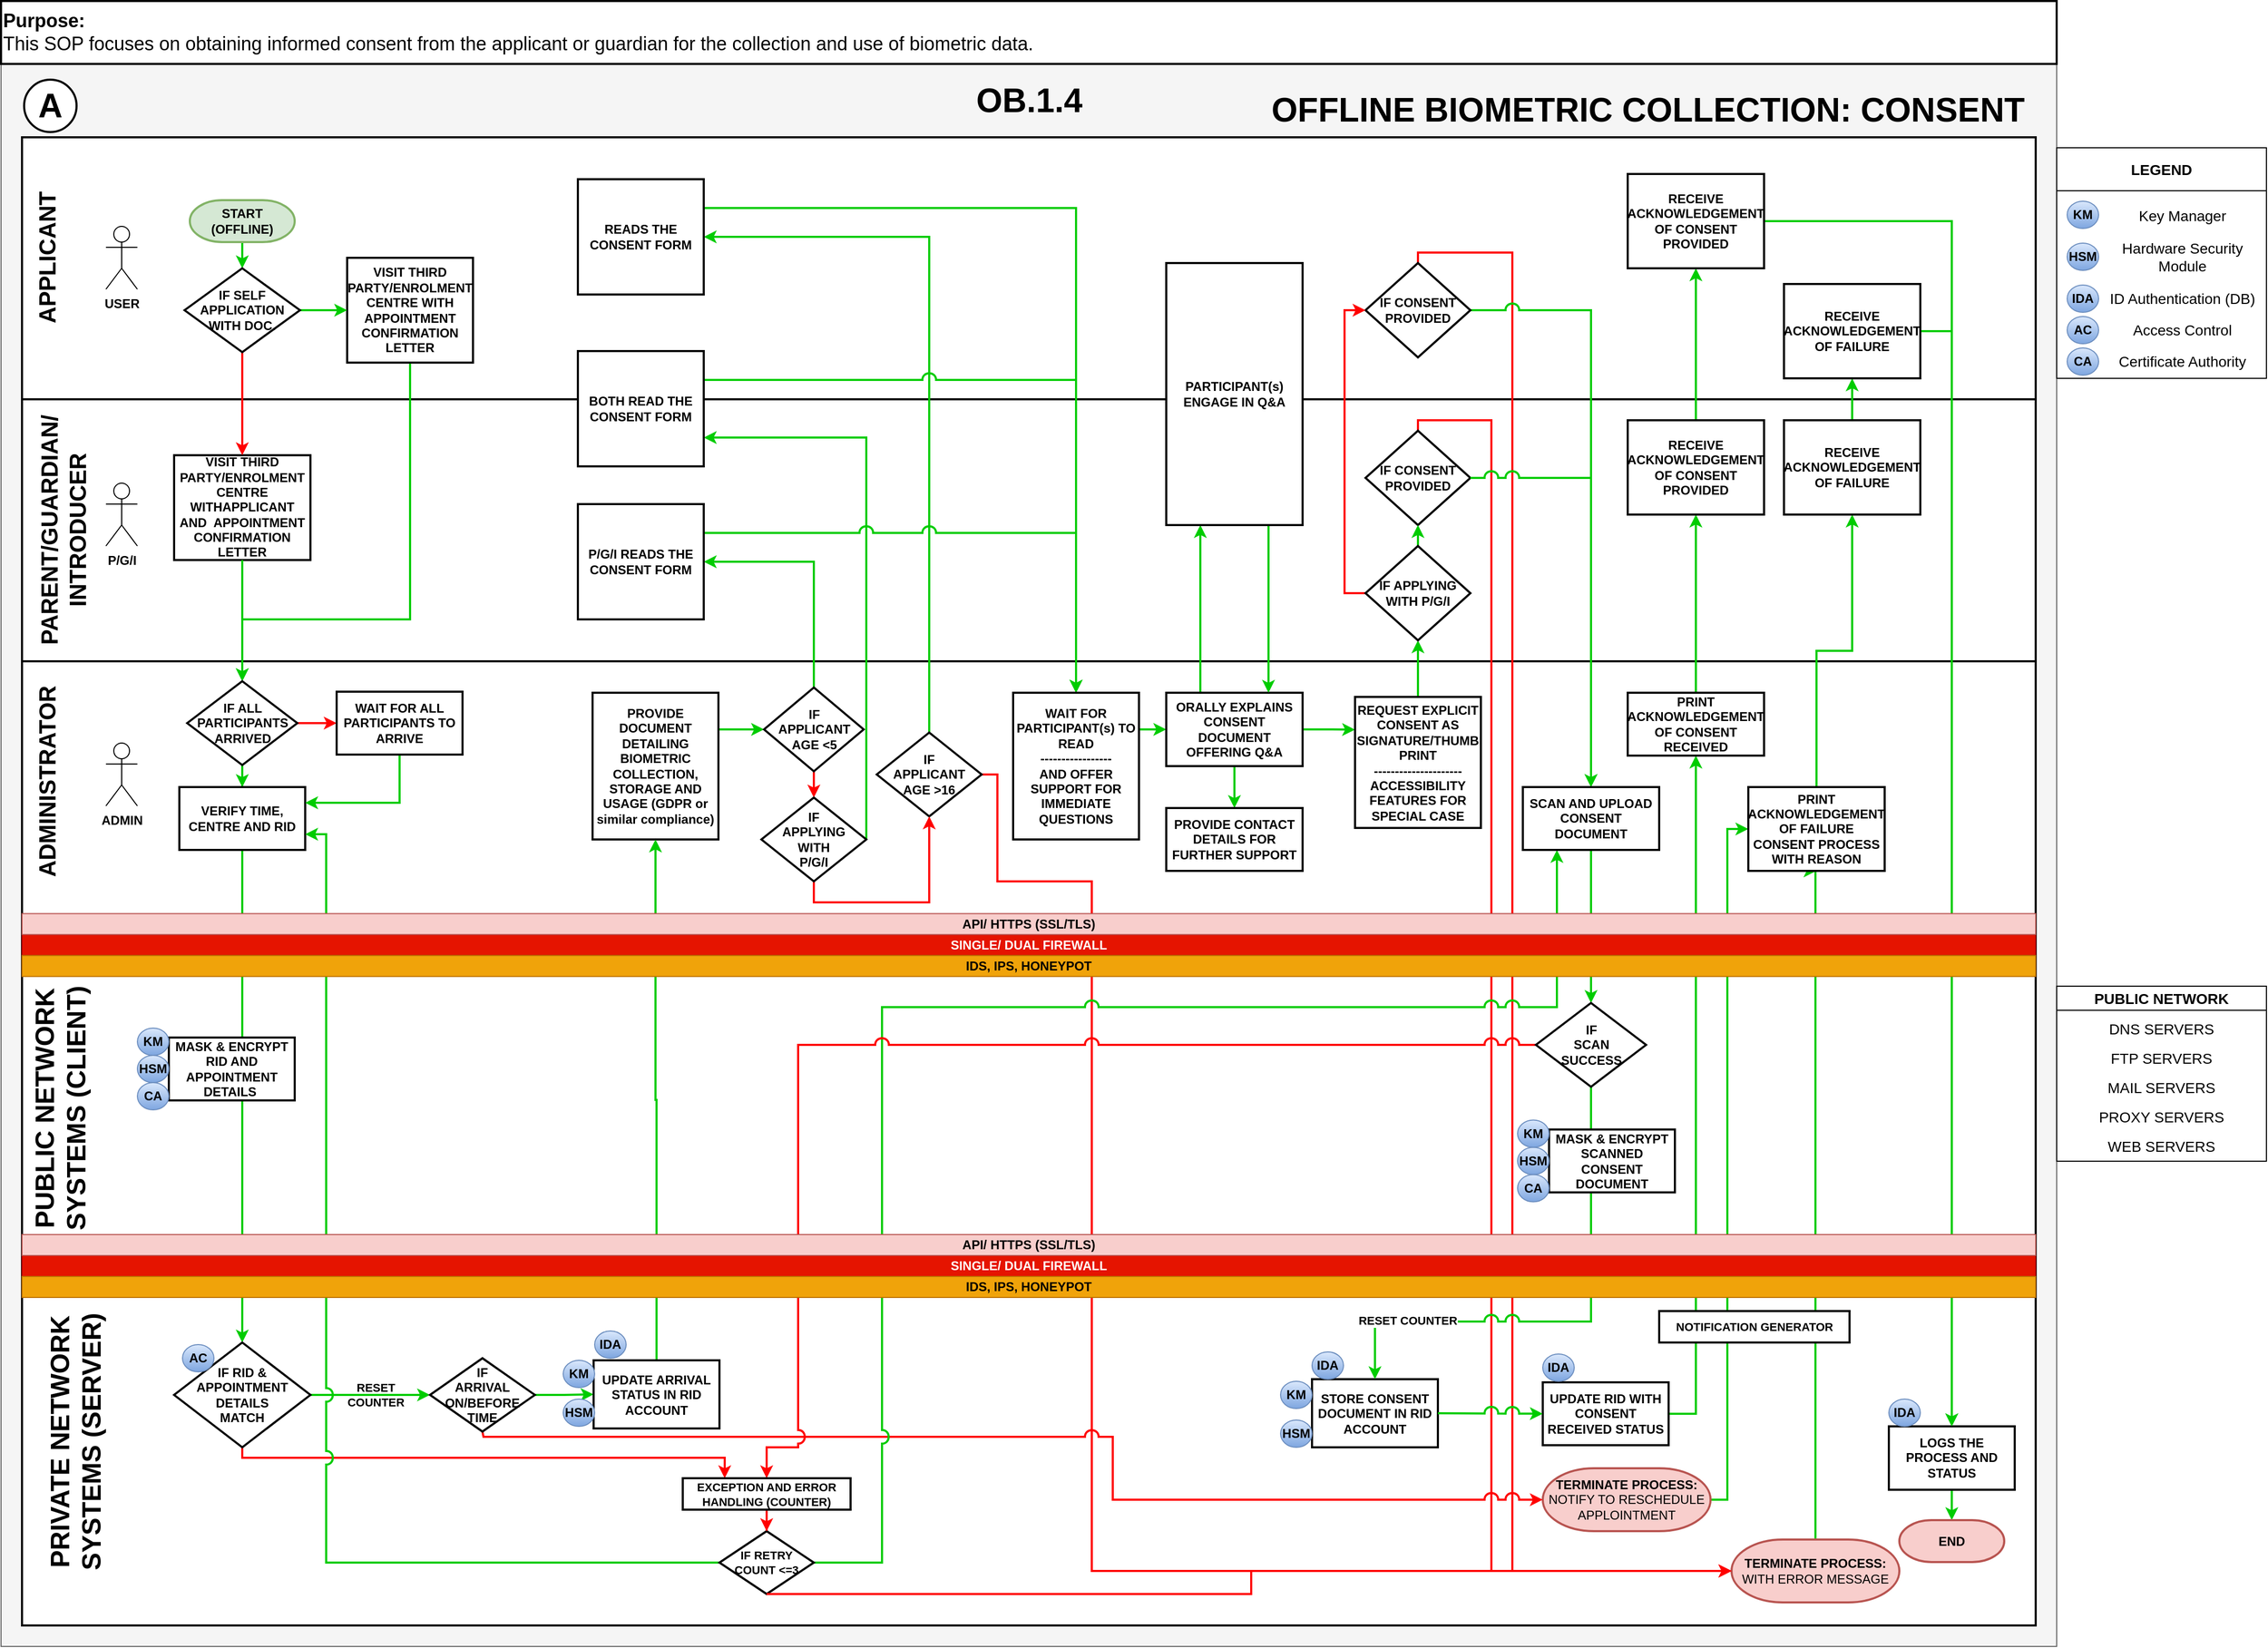 <mxfile version="20.7.4" type="device"><diagram id="O3whct_VJJggGx5-_gyD" name="Page-1"><mxGraphModel dx="988" dy="743" grid="1" gridSize="10" guides="1" tooltips="1" connect="1" arrows="1" fold="1" page="1" pageScale="1" pageWidth="1920" pageHeight="1200" math="0" shadow="0"><root><mxCell id="0"/><mxCell id="1" parent="0"/><mxCell id="KI7Xn0BbtmQMHCuYdvjg-131" value="" style="rounded=0;whiteSpace=wrap;html=1;fontSize=22;fillColor=#f5f5f5;fontColor=#333333;strokeColor=#666666;direction=east;" parent="1" vertex="1"><mxGeometry x="70" y="70" width="1960" height="1510" as="geometry"/></mxCell><mxCell id="r7Afv0gRqrm4WA9c9OII-1" value="&lt;span style=&quot;color: rgba(0 , 0 , 0 , 0) ; font-family: monospace ; font-size: 0px&quot;&gt;%3CmxGraphModel%3E%3Croot%3E%3CmxCell%20id%3D%220%22%2F%3E%3CmxCell%20id%3D%221%22%20parent%3D%220%22%2F%3E%3CmxCell%20id%3D%222%22%20value%3D%22%22%20style%3D%22rounded%3D0%3BwhiteSpace%3Dwrap%3Bhtml%3D1%3BstrokeWidth%3D2%3BfillColor%3D%23dae8fc%3BstrokeColor%3D%236c8ebf%3B%22%20vertex%3D%221%22%20parent%3D%221%22%3E%3CmxGeometry%20x%3D%22-120%22%20y%3D%22190%22%20width%3D%221920%22%20height%3D%22240%22%20as%3D%22geometry%22%2F%3E%3C%2FmxCell%3E%3C%2Froot%3E%3C%2FmxGraphModel%3E&lt;/span&gt;" style="rounded=0;whiteSpace=wrap;html=1;strokeWidth=2;" parent="1" vertex="1"><mxGeometry x="90" y="890" width="1920" height="310" as="geometry"/></mxCell><mxCell id="IDHT7T46eidWPeozflbB-3" value="&lt;span style=&quot;color: rgba(0 , 0 , 0 , 0) ; font-family: monospace ; font-size: 0px&quot;&gt;%3CmxGraphModel%3E%3Croot%3E%3CmxCell%20id%3D%220%22%2F%3E%3CmxCell%20id%3D%221%22%20parent%3D%220%22%2F%3E%3CmxCell%20id%3D%222%22%20value%3D%22%22%20style%3D%22rounded%3D0%3BwhiteSpace%3Dwrap%3Bhtml%3D1%3BstrokeWidth%3D2%3BfillColor%3D%23dae8fc%3BstrokeColor%3D%236c8ebf%3B%22%20vertex%3D%221%22%20parent%3D%221%22%3E%3CmxGeometry%20x%3D%22-120%22%20y%3D%22190%22%20width%3D%221920%22%20height%3D%22240%22%20as%3D%22geometry%22%2F%3E%3C%2FmxCell%3E%3C%2Froot%3E%3C%2FmxGraphModel%3E&lt;/span&gt;" style="rounded=0;whiteSpace=wrap;html=1;strokeWidth=2;" parent="1" vertex="1"><mxGeometry x="90" y="140" width="1920" height="250" as="geometry"/></mxCell><mxCell id="IDHT7T46eidWPeozflbB-2" value="&lt;span style=&quot;color: rgba(0 , 0 , 0 , 0) ; font-family: monospace ; font-size: 0px&quot;&gt;%3CmxGraphModel%3E%3Croot%3E%3CmxCell%20id%3D%220%22%2F%3E%3CmxCell%20id%3D%221%22%20parent%3D%220%22%2F%3E%3CmxCell%20id%3D%222%22%20value%3D%22%22%20style%3D%22rounded%3D0%3BwhiteSpace%3Dwrap%3Bhtml%3D1%3BstrokeWidth%3D2%3BfillColor%3D%23dae8fc%3BstrokeColor%3D%236c8ebf%3B%22%20vertex%3D%221%22%20parent%3D%221%22%3E%3CmxGeometry%20x%3D%22-120%22%20y%3D%22190%22%20width%3D%221920%22%20height%3D%22240%22%20as%3D%22geometry%22%2F%3E%3C%2FmxCell%3E%3C%2Froot%3E%3C%2FmxGraphModel%3E&lt;/span&gt;" style="rounded=0;whiteSpace=wrap;html=1;strokeWidth=2;" parent="1" vertex="1"><mxGeometry x="90" y="390" width="1920" height="250" as="geometry"/></mxCell><mxCell id="IDHT7T46eidWPeozflbB-1" value="&lt;span style=&quot;color: rgba(0 , 0 , 0 , 0) ; font-family: monospace ; font-size: 0px&quot;&gt;%3CmxGraphModel%3E%3Croot%3E%3CmxCell%20id%3D%220%22%2F%3E%3CmxCell%20id%3D%221%22%20parent%3D%220%22%2F%3E%3CmxCell%20id%3D%222%22%20value%3D%22%22%20style%3D%22rounded%3D0%3BwhiteSpace%3Dwrap%3Bhtml%3D1%3BstrokeWidth%3D2%3BfillColor%3D%23dae8fc%3BstrokeColor%3D%236c8ebf%3B%22%20vertex%3D%221%22%20parent%3D%221%22%3E%3CmxGeometry%20x%3D%22-120%22%20y%3D%22190%22%20width%3D%221920%22%20height%3D%22240%22%20as%3D%22geometry%22%2F%3E%3C%2FmxCell%3E%3C%2Froot%3E%3C%2FmxGraphModel%3E&lt;/span&gt;" style="rounded=0;whiteSpace=wrap;html=1;strokeWidth=2;" parent="1" vertex="1"><mxGeometry x="90" y="640" width="1920" height="250" as="geometry"/></mxCell><mxCell id="KI7Xn0BbtmQMHCuYdvjg-67" value="&lt;span style=&quot;color: rgba(0 , 0 , 0 , 0) ; font-family: monospace ; font-size: 0px&quot;&gt;%3CmxGraphModel%3E%3Croot%3E%3CmxCell%20id%3D%220%22%2F%3E%3CmxCell%20id%3D%221%22%20parent%3D%220%22%2F%3E%3CmxCell%20id%3D%222%22%20value%3D%22%22%20style%3D%22rounded%3D0%3BwhiteSpace%3Dwrap%3Bhtml%3D1%3BstrokeWidth%3D2%3BfillColor%3D%23dae8fc%3BstrokeColor%3D%236c8ebf%3B%22%20vertex%3D%221%22%20parent%3D%221%22%3E%3CmxGeometry%20x%3D%22-120%22%20y%3D%22190%22%20width%3D%221920%22%20height%3D%22240%22%20as%3D%22geometry%22%2F%3E%3C%2FmxCell%3E%3C%2Froot%3E%3C%2FmxGraphModel%3E&lt;/span&gt;" style="rounded=0;whiteSpace=wrap;html=1;strokeWidth=2;" parent="1" vertex="1"><mxGeometry x="90" y="1200" width="1920" height="360" as="geometry"/></mxCell><mxCell id="KI7Xn0BbtmQMHCuYdvjg-15" style="edgeStyle=orthogonalEdgeStyle;rounded=0;orthogonalLoop=1;jettySize=auto;html=1;exitX=0.5;exitY=1;exitDx=0;exitDy=0;fontStyle=1;strokeWidth=2;strokeColor=#00CC00;" parent="1" source="8eKBUWW6FmaFlCSRCfbh-4" target="KI7Xn0BbtmQMHCuYdvjg-2" edge="1"><mxGeometry relative="1" as="geometry"/></mxCell><mxCell id="KI7Xn0BbtmQMHCuYdvjg-1" value="VISIT THIRD PARTY/ENROLMENT CENTRE WITHAPPLICANT AND&amp;nbsp; APPOINTMENT CONFIRMATION LETTER" style="rounded=0;whiteSpace=wrap;html=1;fontStyle=1;strokeWidth=2;" parent="1" vertex="1"><mxGeometry x="235" y="443.36" width="130" height="100" as="geometry"/></mxCell><mxCell id="8eKBUWW6FmaFlCSRCfbh-8" style="edgeStyle=orthogonalEdgeStyle;rounded=0;orthogonalLoop=1;jettySize=auto;html=1;exitX=0.5;exitY=1;exitDx=0;exitDy=0;entryX=0.5;entryY=0;entryDx=0;entryDy=0;strokeColor=#00CC00;fontStyle=1;strokeWidth=2;" parent="1" source="KI7Xn0BbtmQMHCuYdvjg-2" target="8eKBUWW6FmaFlCSRCfbh-3" edge="1"><mxGeometry relative="1" as="geometry"/></mxCell><mxCell id="KI7Xn0BbtmQMHCuYdvjg-2" value="VERIFY TIME, CENTRE AND RID" style="rounded=0;whiteSpace=wrap;html=1;fontStyle=1;strokeWidth=2;" parent="1" vertex="1"><mxGeometry x="240" y="760" width="120" height="60" as="geometry"/></mxCell><mxCell id="KI7Xn0BbtmQMHCuYdvjg-14" value="APPLICANT" style="text;html=1;align=center;verticalAlign=middle;resizable=0;points=[];autosize=1;strokeColor=none;fillColor=none;fontStyle=1;strokeWidth=2;fontSize=22;horizontal=0;" parent="1" vertex="1"><mxGeometry x="90" y="185" width="50" height="140" as="geometry"/></mxCell><mxCell id="KI7Xn0BbtmQMHCuYdvjg-19" value="PARENT/GUARDIAN/&lt;br style=&quot;font-size: 22px;&quot;&gt;INTRODUCER" style="text;html=1;align=center;verticalAlign=middle;resizable=0;points=[];autosize=1;strokeColor=none;fillColor=none;fontStyle=1;strokeWidth=2;fontSize=22;horizontal=0;" parent="1" vertex="1"><mxGeometry x="90" y="400" width="80" height="230" as="geometry"/></mxCell><mxCell id="KI7Xn0BbtmQMHCuYdvjg-20" value="ADMINISTRATOR" style="text;html=1;align=center;verticalAlign=middle;resizable=0;points=[];autosize=1;strokeColor=none;fillColor=none;fontStyle=1;strokeWidth=2;fontSize=22;horizontal=0;" parent="1" vertex="1"><mxGeometry x="90" y="655" width="50" height="200" as="geometry"/></mxCell><mxCell id="KI7Xn0BbtmQMHCuYdvjg-70" value="OB.1.4" style="text;html=1;align=center;verticalAlign=middle;resizable=0;points=[];autosize=1;strokeColor=none;fillColor=none;fontSize=32;fontStyle=1" parent="1" vertex="1"><mxGeometry x="990" y="80" width="120" height="50" as="geometry"/></mxCell><mxCell id="KI7Xn0BbtmQMHCuYdvjg-71" value="OFFLINE BIOMETRIC COLLECTION: CONSENT" style="text;html=1;align=center;verticalAlign=middle;resizable=0;points=[];autosize=1;strokeColor=none;fillColor=none;fontSize=32;fontStyle=1" parent="1" vertex="1"><mxGeometry x="1270" y="89" width="740" height="50" as="geometry"/></mxCell><mxCell id="KI7Xn0BbtmQMHCuYdvjg-72" value="A" style="ellipse;whiteSpace=wrap;html=1;aspect=fixed;fontSize=32;strokeWidth=2;fontStyle=1" parent="1" vertex="1"><mxGeometry x="92" y="85" width="50" height="50" as="geometry"/></mxCell><mxCell id="r7Afv0gRqrm4WA9c9OII-109" style="edgeStyle=orthogonalEdgeStyle;rounded=0;orthogonalLoop=1;jettySize=auto;html=1;exitX=0.5;exitY=1;exitDx=0;exitDy=0;exitPerimeter=0;strokeColor=#00CC00;fontStyle=1;strokeWidth=2;" parent="1" source="8eKBUWW6FmaFlCSRCfbh-1" target="r7Afv0gRqrm4WA9c9OII-108" edge="1"><mxGeometry relative="1" as="geometry"/></mxCell><mxCell id="8eKBUWW6FmaFlCSRCfbh-1" value="&lt;b&gt;START&lt;br&gt;(OFFLINE)&lt;br&gt;&lt;/b&gt;" style="strokeWidth=2;html=1;shape=mxgraph.flowchart.terminator;whiteSpace=wrap;fillColor=#d5e8d4;strokeColor=#82b366;" parent="1" vertex="1"><mxGeometry x="250" y="200" width="100" height="40" as="geometry"/></mxCell><mxCell id="8eKBUWW6FmaFlCSRCfbh-12" value="RESET&lt;br&gt;COUNTER" style="edgeStyle=orthogonalEdgeStyle;rounded=0;orthogonalLoop=1;jettySize=auto;html=1;exitX=1;exitY=0.5;exitDx=0;exitDy=0;entryX=0;entryY=0.5;entryDx=0;entryDy=0;strokeColor=#00CC00;fontStyle=1;strokeWidth=2;labelBackgroundColor=none;" parent="1" source="8eKBUWW6FmaFlCSRCfbh-3" target="8eKBUWW6FmaFlCSRCfbh-60" edge="1"><mxGeometry x="0.059" relative="1" as="geometry"><Array as="points"><mxPoint x="420" y="1340"/><mxPoint x="420" y="1340"/></Array><mxPoint x="1" as="offset"/></mxGeometry></mxCell><mxCell id="8eKBUWW6FmaFlCSRCfbh-61" style="edgeStyle=orthogonalEdgeStyle;rounded=0;orthogonalLoop=1;jettySize=auto;html=1;exitX=0.5;exitY=1;exitDx=0;exitDy=0;strokeColor=#FF0000;fontStyle=1;strokeWidth=2;entryX=0.25;entryY=0;entryDx=0;entryDy=0;" parent="1" source="8eKBUWW6FmaFlCSRCfbh-3" target="r7Afv0gRqrm4WA9c9OII-153" edge="1"><mxGeometry relative="1" as="geometry"><Array as="points"><mxPoint x="300" y="1400"/><mxPoint x="760" y="1400"/></Array></mxGeometry></mxCell><mxCell id="8eKBUWW6FmaFlCSRCfbh-3" value="IF RID &amp;amp;&lt;br&gt;APPOINTMENT DETAILS &lt;br&gt;MATCH" style="rounded=0;whiteSpace=wrap;html=1;fontStyle=1;strokeWidth=2;shape=rhombus;perimeter=rhombusPerimeter;" parent="1" vertex="1"><mxGeometry x="235" y="1290" width="130" height="100" as="geometry"/></mxCell><mxCell id="8eKBUWW6FmaFlCSRCfbh-5" value="STORE CONSENT DOCUMENT IN RID ACCOUNT" style="rounded=0;whiteSpace=wrap;html=1;fontStyle=1;strokeWidth=2;shape=label;boundedLbl=1;backgroundOutline=1;size=15;" parent="1" vertex="1"><mxGeometry x="1320" y="1325" width="120" height="65" as="geometry"/></mxCell><mxCell id="8eKBUWW6FmaFlCSRCfbh-21" style="edgeStyle=orthogonalEdgeStyle;rounded=0;orthogonalLoop=1;jettySize=auto;html=1;exitX=1;exitY=0.25;exitDx=0;exitDy=0;entryX=0;entryY=0.5;entryDx=0;entryDy=0;strokeColor=#00CC00;fontStyle=1;strokeWidth=2;" parent="1" source="8eKBUWW6FmaFlCSRCfbh-6" target="8eKBUWW6FmaFlCSRCfbh-15" edge="1"><mxGeometry relative="1" as="geometry"/></mxCell><mxCell id="8eKBUWW6FmaFlCSRCfbh-6" value="PROVIDE DOCUMENT DETAILING BIOMETRIC COLLECTION, STORAGE AND USAGE (GDPR or similar compliance)" style="rounded=0;whiteSpace=wrap;html=1;fontStyle=1;strokeWidth=2;" parent="1" vertex="1"><mxGeometry x="634" y="670" width="120" height="140" as="geometry"/></mxCell><mxCell id="8eKBUWW6FmaFlCSRCfbh-24" style="edgeStyle=orthogonalEdgeStyle;rounded=0;orthogonalLoop=1;jettySize=auto;html=1;exitX=0.5;exitY=0;exitDx=0;exitDy=0;entryX=1;entryY=0.5;entryDx=0;entryDy=0;strokeColor=#00CC00;fontStyle=1;strokeWidth=2;" parent="1" source="8eKBUWW6FmaFlCSRCfbh-15" target="8eKBUWW6FmaFlCSRCfbh-20" edge="1"><mxGeometry relative="1" as="geometry"/></mxCell><mxCell id="8eKBUWW6FmaFlCSRCfbh-26" style="edgeStyle=orthogonalEdgeStyle;rounded=0;orthogonalLoop=1;jettySize=auto;html=1;exitX=0.5;exitY=1;exitDx=0;exitDy=0;entryX=0.5;entryY=0;entryDx=0;entryDy=0;strokeColor=#FF0000;fontStyle=1;strokeWidth=2;" parent="1" source="8eKBUWW6FmaFlCSRCfbh-15" target="8eKBUWW6FmaFlCSRCfbh-17" edge="1"><mxGeometry relative="1" as="geometry"/></mxCell><mxCell id="8eKBUWW6FmaFlCSRCfbh-15" value="IF&lt;br&gt;APPLICANT AGE &amp;lt;5" style="rhombus;whiteSpace=wrap;html=1;rounded=0;fontStyle=1;strokeWidth=2;" parent="1" vertex="1"><mxGeometry x="797.5" y="665" width="95" height="80" as="geometry"/></mxCell><mxCell id="8eKBUWW6FmaFlCSRCfbh-29" style="edgeStyle=orthogonalEdgeStyle;rounded=0;orthogonalLoop=1;jettySize=auto;html=1;exitX=0.5;exitY=0;exitDx=0;exitDy=0;entryX=1;entryY=0.5;entryDx=0;entryDy=0;strokeColor=#00CC00;fontStyle=1;strokeWidth=2;" parent="1" source="8eKBUWW6FmaFlCSRCfbh-16" target="8eKBUWW6FmaFlCSRCfbh-18" edge="1"><mxGeometry relative="1" as="geometry"/></mxCell><mxCell id="8eKBUWW6FmaFlCSRCfbh-31" style="edgeStyle=orthogonalEdgeStyle;rounded=0;orthogonalLoop=1;jettySize=auto;html=1;exitX=1;exitY=0.5;exitDx=0;exitDy=0;entryX=0;entryY=0.5;entryDx=0;entryDy=0;entryPerimeter=0;strokeColor=#FF0000;fontStyle=1;strokeWidth=2;" parent="1" source="8eKBUWW6FmaFlCSRCfbh-16" target="8eKBUWW6FmaFlCSRCfbh-30" edge="1"><mxGeometry relative="1" as="geometry"><Array as="points"><mxPoint x="1020" y="748"/><mxPoint x="1020" y="850"/><mxPoint x="1110" y="850"/><mxPoint x="1110" y="1508"/></Array></mxGeometry></mxCell><mxCell id="8eKBUWW6FmaFlCSRCfbh-16" value="IF&lt;br&gt;APPLICANT&lt;br&gt;AGE &amp;gt;16" style="rhombus;whiteSpace=wrap;html=1;rounded=0;fontStyle=1;strokeWidth=2;" parent="1" vertex="1"><mxGeometry x="905" y="708" width="100" height="80" as="geometry"/></mxCell><mxCell id="8eKBUWW6FmaFlCSRCfbh-27" style="edgeStyle=orthogonalEdgeStyle;rounded=0;orthogonalLoop=1;jettySize=auto;html=1;exitX=0.5;exitY=1;exitDx=0;exitDy=0;entryX=0.5;entryY=1;entryDx=0;entryDy=0;strokeColor=#FF0000;fontStyle=1;strokeWidth=2;" parent="1" source="8eKBUWW6FmaFlCSRCfbh-17" target="8eKBUWW6FmaFlCSRCfbh-16" edge="1"><mxGeometry relative="1" as="geometry"><Array as="points"><mxPoint x="845" y="870"/><mxPoint x="955" y="870"/></Array></mxGeometry></mxCell><mxCell id="8eKBUWW6FmaFlCSRCfbh-28" style="edgeStyle=orthogonalEdgeStyle;rounded=0;orthogonalLoop=1;jettySize=auto;html=1;exitX=1;exitY=0.5;exitDx=0;exitDy=0;entryX=1;entryY=0.75;entryDx=0;entryDy=0;strokeColor=#00CC00;fontStyle=1;strokeWidth=2;" parent="1" source="8eKBUWW6FmaFlCSRCfbh-17" target="8eKBUWW6FmaFlCSRCfbh-19" edge="1"><mxGeometry relative="1" as="geometry"><Array as="points"><mxPoint x="895" y="426"/></Array></mxGeometry></mxCell><mxCell id="8eKBUWW6FmaFlCSRCfbh-17" value="IF &lt;br&gt;APPLYING &lt;br&gt;WITH &lt;br&gt;P/G/I" style="rhombus;whiteSpace=wrap;html=1;rounded=0;fontStyle=1;strokeWidth=2;" parent="1" vertex="1"><mxGeometry x="795" y="770" width="100" height="80" as="geometry"/></mxCell><mxCell id="8eKBUWW6FmaFlCSRCfbh-35" style="edgeStyle=orthogonalEdgeStyle;rounded=0;orthogonalLoop=1;jettySize=auto;html=1;exitX=1;exitY=0.25;exitDx=0;exitDy=0;entryX=0.5;entryY=0;entryDx=0;entryDy=0;strokeColor=#00CC00;fontStyle=1;strokeWidth=2;" parent="1" source="8eKBUWW6FmaFlCSRCfbh-18" target="8eKBUWW6FmaFlCSRCfbh-36" edge="1"><mxGeometry relative="1" as="geometry"><mxPoint x="1190" y="349" as="targetPoint"/></mxGeometry></mxCell><mxCell id="8eKBUWW6FmaFlCSRCfbh-18" value="READS THE CONSENT FORM" style="rounded=0;whiteSpace=wrap;html=1;fontStyle=1;strokeWidth=2;" parent="1" vertex="1"><mxGeometry x="620" y="180" width="120" height="110" as="geometry"/></mxCell><mxCell id="8eKBUWW6FmaFlCSRCfbh-34" style="edgeStyle=orthogonalEdgeStyle;rounded=0;orthogonalLoop=1;jettySize=auto;html=1;exitX=1;exitY=0.25;exitDx=0;exitDy=0;entryX=0.5;entryY=0;entryDx=0;entryDy=0;strokeColor=#00CC00;fontStyle=1;strokeWidth=2;jumpStyle=arc;jumpSize=11;" parent="1" source="8eKBUWW6FmaFlCSRCfbh-19" target="8eKBUWW6FmaFlCSRCfbh-36" edge="1"><mxGeometry relative="1" as="geometry"><mxPoint x="1162.5" y="371.5" as="targetPoint"/></mxGeometry></mxCell><mxCell id="8eKBUWW6FmaFlCSRCfbh-19" value="BOTH READ THE CONSENT FORM" style="rounded=0;whiteSpace=wrap;html=1;fontStyle=1;strokeWidth=2;" parent="1" vertex="1"><mxGeometry x="620" y="344" width="120" height="110" as="geometry"/></mxCell><mxCell id="8eKBUWW6FmaFlCSRCfbh-33" style="edgeStyle=orthogonalEdgeStyle;rounded=0;orthogonalLoop=1;jettySize=auto;html=1;exitX=1;exitY=0.25;exitDx=0;exitDy=0;entryX=0.5;entryY=0;entryDx=0;entryDy=0;strokeColor=#00CC00;fontStyle=1;strokeWidth=2;jumpStyle=arc;jumpSize=11;" parent="1" source="8eKBUWW6FmaFlCSRCfbh-20" target="8eKBUWW6FmaFlCSRCfbh-36" edge="1"><mxGeometry relative="1" as="geometry"><mxPoint x="1162.5" y="416.5" as="targetPoint"/><Array as="points"><mxPoint x="1095" y="518"/></Array></mxGeometry></mxCell><mxCell id="8eKBUWW6FmaFlCSRCfbh-20" value="P/G/I READS THE CONSENT FORM" style="rounded=0;whiteSpace=wrap;html=1;fontStyle=1;strokeWidth=2;" parent="1" vertex="1"><mxGeometry x="620" y="490" width="120" height="110" as="geometry"/></mxCell><mxCell id="r7Afv0gRqrm4WA9c9OII-191" style="edgeStyle=orthogonalEdgeStyle;rounded=0;orthogonalLoop=1;jettySize=auto;html=1;exitX=0.5;exitY=0;exitDx=0;exitDy=0;exitPerimeter=0;entryX=0.5;entryY=1;entryDx=0;entryDy=0;strokeColor=#00CC00;fontStyle=1;strokeWidth=2;" parent="1" source="8eKBUWW6FmaFlCSRCfbh-30" target="r7Afv0gRqrm4WA9c9OII-190" edge="1"><mxGeometry relative="1" as="geometry"><Array as="points"><mxPoint x="1800" y="840"/></Array></mxGeometry></mxCell><mxCell id="8eKBUWW6FmaFlCSRCfbh-30" value="&lt;span style=&quot;border-color: var(--border-color);&quot;&gt;&lt;b&gt;TERMINATE PROCESS:&lt;br&gt;&lt;/b&gt;&lt;/span&gt;WITH ERROR MESSAGE" style="strokeWidth=2;html=1;shape=mxgraph.flowchart.terminator;whiteSpace=wrap;fillColor=#f8cecc;strokeColor=#b85450;" parent="1" vertex="1"><mxGeometry x="1720" y="1478" width="160" height="60" as="geometry"/></mxCell><mxCell id="8eKBUWW6FmaFlCSRCfbh-40" style="edgeStyle=orthogonalEdgeStyle;rounded=0;orthogonalLoop=1;jettySize=auto;html=1;exitX=1;exitY=0.25;exitDx=0;exitDy=0;entryX=0;entryY=0.5;entryDx=0;entryDy=0;strokeColor=#00CC00;fontStyle=1;strokeWidth=2;" parent="1" source="8eKBUWW6FmaFlCSRCfbh-36" target="8eKBUWW6FmaFlCSRCfbh-37" edge="1"><mxGeometry relative="1" as="geometry"/></mxCell><mxCell id="8eKBUWW6FmaFlCSRCfbh-36" value="WAIT FOR PARTICIPANT(s) TO READ&lt;br&gt;-----------------&lt;br&gt;AND OFFER SUPPORT FOR IMMEDIATE QUESTIONS" style="rounded=0;whiteSpace=wrap;html=1;fontStyle=1;strokeWidth=2;" parent="1" vertex="1"><mxGeometry x="1035" y="670" width="120" height="140" as="geometry"/></mxCell><mxCell id="8eKBUWW6FmaFlCSRCfbh-42" style="edgeStyle=orthogonalEdgeStyle;rounded=0;orthogonalLoop=1;jettySize=auto;html=1;exitX=0.5;exitY=1;exitDx=0;exitDy=0;entryX=0.5;entryY=0;entryDx=0;entryDy=0;strokeColor=#00CC00;fontStyle=1;strokeWidth=2;" parent="1" source="8eKBUWW6FmaFlCSRCfbh-37" target="8eKBUWW6FmaFlCSRCfbh-41" edge="1"><mxGeometry relative="1" as="geometry"/></mxCell><mxCell id="8eKBUWW6FmaFlCSRCfbh-44" value="" style="edgeStyle=orthogonalEdgeStyle;rounded=0;orthogonalLoop=1;jettySize=auto;html=1;entryX=0;entryY=0.25;entryDx=0;entryDy=0;strokeColor=#00CC00;fontStyle=1;strokeWidth=2;" parent="1" source="8eKBUWW6FmaFlCSRCfbh-37" target="8eKBUWW6FmaFlCSRCfbh-43" edge="1"><mxGeometry relative="1" as="geometry"/></mxCell><mxCell id="8eKBUWW6FmaFlCSRCfbh-47" style="edgeStyle=orthogonalEdgeStyle;rounded=0;orthogonalLoop=1;jettySize=auto;html=1;exitX=0.25;exitY=0;exitDx=0;exitDy=0;entryX=0.25;entryY=1;entryDx=0;entryDy=0;strokeColor=#00CC00;fontStyle=1;strokeWidth=2;" parent="1" source="8eKBUWW6FmaFlCSRCfbh-37" target="8eKBUWW6FmaFlCSRCfbh-46" edge="1"><mxGeometry relative="1" as="geometry"/></mxCell><mxCell id="8eKBUWW6FmaFlCSRCfbh-37" value="ORALLY EXPLAINS CONSENT DOCUMENT OFFERING Q&amp;amp;A" style="rounded=0;whiteSpace=wrap;html=1;fontStyle=1;strokeWidth=2;" parent="1" vertex="1"><mxGeometry x="1181" y="670" width="130" height="70" as="geometry"/></mxCell><mxCell id="8eKBUWW6FmaFlCSRCfbh-41" value="PROVIDE CONTACT DETAILS FOR FURTHER SUPPORT" style="rounded=0;whiteSpace=wrap;html=1;fontStyle=1;strokeWidth=2;" parent="1" vertex="1"><mxGeometry x="1181" y="780" width="130" height="60" as="geometry"/></mxCell><mxCell id="8eKBUWW6FmaFlCSRCfbh-54" style="edgeStyle=orthogonalEdgeStyle;rounded=0;orthogonalLoop=1;jettySize=auto;html=1;exitX=0.5;exitY=0;exitDx=0;exitDy=0;entryX=0.5;entryY=1;entryDx=0;entryDy=0;strokeColor=#00CC00;fontStyle=1;strokeWidth=2;" parent="1" source="8eKBUWW6FmaFlCSRCfbh-43" target="8eKBUWW6FmaFlCSRCfbh-53" edge="1"><mxGeometry relative="1" as="geometry"/></mxCell><mxCell id="8eKBUWW6FmaFlCSRCfbh-43" value="REQUEST EXPLICIT CONSENT AS SIGNATURE/THUMB PRINT&lt;br&gt;---------------------&lt;br&gt;ACCESSIBILITY FEATURES FOR SPECIAL CASE" style="whiteSpace=wrap;html=1;rounded=0;fontStyle=1;strokeWidth=2;" parent="1" vertex="1"><mxGeometry x="1361" y="674" width="120" height="125" as="geometry"/></mxCell><mxCell id="8eKBUWW6FmaFlCSRCfbh-48" style="edgeStyle=orthogonalEdgeStyle;rounded=0;orthogonalLoop=1;jettySize=auto;html=1;exitX=0.75;exitY=1;exitDx=0;exitDy=0;entryX=0.75;entryY=0;entryDx=0;entryDy=0;strokeColor=#00CC00;fontStyle=1;strokeWidth=2;" parent="1" source="8eKBUWW6FmaFlCSRCfbh-46" target="8eKBUWW6FmaFlCSRCfbh-37" edge="1"><mxGeometry relative="1" as="geometry"/></mxCell><mxCell id="8eKBUWW6FmaFlCSRCfbh-46" value="PARTICIPANT(s) ENGAGE IN Q&amp;amp;A" style="whiteSpace=wrap;html=1;rounded=0;fontStyle=1;strokeWidth=2;" parent="1" vertex="1"><mxGeometry x="1181" y="260" width="130" height="250" as="geometry"/></mxCell><mxCell id="8eKBUWW6FmaFlCSRCfbh-70" style="edgeStyle=orthogonalEdgeStyle;rounded=0;orthogonalLoop=1;jettySize=auto;html=1;exitX=0.5;exitY=0;exitDx=0;exitDy=0;strokeColor=#FF0000;fontStyle=1;strokeWidth=2;entryX=0;entryY=0.5;entryDx=0;entryDy=0;entryPerimeter=0;" parent="1" source="8eKBUWW6FmaFlCSRCfbh-51" target="8eKBUWW6FmaFlCSRCfbh-30" edge="1"><mxGeometry relative="1" as="geometry"><mxPoint x="1511" y="1450" as="targetPoint"/><Array as="points"><mxPoint x="1421" y="250"/><mxPoint x="1511" y="250"/><mxPoint x="1511" y="1508"/></Array></mxGeometry></mxCell><mxCell id="r7Afv0gRqrm4WA9c9OII-166" style="edgeStyle=orthogonalEdgeStyle;rounded=0;orthogonalLoop=1;jettySize=auto;html=1;exitX=1;exitY=0.5;exitDx=0;exitDy=0;strokeColor=#00CC00;fontStyle=1;strokeWidth=2;jumpStyle=arc;jumpSize=11;" parent="1" source="8eKBUWW6FmaFlCSRCfbh-51" target="r7Afv0gRqrm4WA9c9OII-164" edge="1"><mxGeometry relative="1" as="geometry"/></mxCell><mxCell id="8eKBUWW6FmaFlCSRCfbh-51" value="IF CONSENT PROVIDED" style="rhombus;whiteSpace=wrap;html=1;rounded=0;fontStyle=1;strokeWidth=2;" parent="1" vertex="1"><mxGeometry x="1371" y="260" width="100" height="90" as="geometry"/></mxCell><mxCell id="8eKBUWW6FmaFlCSRCfbh-69" style="edgeStyle=orthogonalEdgeStyle;rounded=0;orthogonalLoop=1;jettySize=auto;html=1;exitX=0.5;exitY=0;exitDx=0;exitDy=0;entryX=0;entryY=0.5;entryDx=0;entryDy=0;entryPerimeter=0;strokeColor=#FF0000;fontStyle=1;strokeWidth=2;jumpStyle=none;jumpSize=11;" parent="1" source="8eKBUWW6FmaFlCSRCfbh-52" target="8eKBUWW6FmaFlCSRCfbh-30" edge="1"><mxGeometry relative="1" as="geometry"><Array as="points"><mxPoint x="1421" y="410"/><mxPoint x="1491" y="410"/><mxPoint x="1491" y="1508"/></Array><mxPoint x="1700" y="1508" as="targetPoint"/><mxPoint x="1401" y="420" as="sourcePoint"/></mxGeometry></mxCell><mxCell id="8eKBUWW6FmaFlCSRCfbh-52" value="IF CONSENT PROVIDED" style="rhombus;whiteSpace=wrap;html=1;rounded=0;fontStyle=1;strokeWidth=2;" parent="1" vertex="1"><mxGeometry x="1371" y="420" width="100" height="90" as="geometry"/></mxCell><mxCell id="8eKBUWW6FmaFlCSRCfbh-55" style="edgeStyle=orthogonalEdgeStyle;rounded=0;orthogonalLoop=1;jettySize=auto;html=1;exitX=0.5;exitY=0;exitDx=0;exitDy=0;entryX=0.5;entryY=1;entryDx=0;entryDy=0;strokeColor=#00CC00;fontStyle=1;strokeWidth=2;" parent="1" source="8eKBUWW6FmaFlCSRCfbh-53" target="8eKBUWW6FmaFlCSRCfbh-52" edge="1"><mxGeometry relative="1" as="geometry"/></mxCell><mxCell id="8eKBUWW6FmaFlCSRCfbh-56" style="edgeStyle=orthogonalEdgeStyle;rounded=0;orthogonalLoop=1;jettySize=auto;html=1;exitX=0;exitY=0.5;exitDx=0;exitDy=0;entryX=0;entryY=0.5;entryDx=0;entryDy=0;strokeColor=#FF0000;fontStyle=1;strokeWidth=2;" parent="1" source="8eKBUWW6FmaFlCSRCfbh-53" target="8eKBUWW6FmaFlCSRCfbh-51" edge="1"><mxGeometry relative="1" as="geometry"/></mxCell><mxCell id="8eKBUWW6FmaFlCSRCfbh-53" value="IF APPLYING WITH P/G/I" style="rhombus;whiteSpace=wrap;html=1;rounded=0;fontStyle=1;strokeWidth=2;" parent="1" vertex="1"><mxGeometry x="1371" y="530" width="100" height="90" as="geometry"/></mxCell><mxCell id="8eKBUWW6FmaFlCSRCfbh-72" style="edgeStyle=orthogonalEdgeStyle;rounded=0;orthogonalLoop=1;jettySize=auto;html=1;exitX=1;exitY=0.5;exitDx=0;exitDy=0;exitPerimeter=0;entryX=0.5;entryY=1;entryDx=0;entryDy=0;strokeColor=#00CC00;fontStyle=1;strokeWidth=2;" parent="1" source="8eKBUWW6FmaFlCSRCfbh-58" target="8eKBUWW6FmaFlCSRCfbh-71" edge="1"><mxGeometry relative="1" as="geometry"/></mxCell><mxCell id="8eKBUWW6FmaFlCSRCfbh-58" value="UPDATE RID WITH CONSENT RECEIVED STATUS" style="whiteSpace=wrap;html=1;rounded=0;fontStyle=1;strokeWidth=2;shape=label;boundedLbl=1;backgroundOutline=1;size=15;" parent="1" vertex="1"><mxGeometry x="1540" y="1328" width="120" height="60" as="geometry"/></mxCell><mxCell id="r7Afv0gRqrm4WA9c9OII-192" style="edgeStyle=orthogonalEdgeStyle;rounded=0;orthogonalLoop=1;jettySize=auto;html=1;exitX=1;exitY=0.5;exitDx=0;exitDy=0;exitPerimeter=0;entryX=0;entryY=0.5;entryDx=0;entryDy=0;strokeColor=#00CC00;fontStyle=1;strokeWidth=2;" parent="1" source="8eKBUWW6FmaFlCSRCfbh-59" target="r7Afv0gRqrm4WA9c9OII-190" edge="1"><mxGeometry relative="1" as="geometry"><Array as="points"><mxPoint x="1716" y="1440"/><mxPoint x="1716" y="800"/></Array></mxGeometry></mxCell><mxCell id="8eKBUWW6FmaFlCSRCfbh-59" value="&lt;span style=&quot;border-color: var(--border-color);&quot;&gt;&lt;b&gt;TERMINATE PROCESS:&lt;br&gt;&lt;/b&gt;&lt;/span&gt;NOTIFY TO RESCHEDULE APPLOINTMENT" style="strokeWidth=2;html=1;shape=mxgraph.flowchart.terminator;whiteSpace=wrap;fillColor=#f8cecc;strokeColor=#b85450;" parent="1" vertex="1"><mxGeometry x="1540" y="1410" width="160" height="60" as="geometry"/></mxCell><mxCell id="8eKBUWW6FmaFlCSRCfbh-62" style="edgeStyle=orthogonalEdgeStyle;rounded=0;orthogonalLoop=1;jettySize=auto;html=1;exitX=0.5;exitY=1;exitDx=0;exitDy=0;entryX=0;entryY=0.5;entryDx=0;entryDy=0;entryPerimeter=0;strokeColor=#FF0000;fontStyle=1;strokeWidth=2;jumpStyle=arc;jumpSize=11;" parent="1" source="8eKBUWW6FmaFlCSRCfbh-60" target="8eKBUWW6FmaFlCSRCfbh-59" edge="1"><mxGeometry relative="1" as="geometry"><Array as="points"><mxPoint x="530" y="1380"/><mxPoint x="1130" y="1380"/><mxPoint x="1130" y="1440"/></Array></mxGeometry></mxCell><mxCell id="r7Afv0gRqrm4WA9c9OII-162" style="edgeStyle=orthogonalEdgeStyle;rounded=0;orthogonalLoop=1;jettySize=auto;html=1;exitX=0.5;exitY=0;exitDx=0;exitDy=0;entryX=0.5;entryY=1;entryDx=0;entryDy=0;strokeColor=#00CC00;fontStyle=1;strokeWidth=2;" parent="1" source="wvXzQpL4P3gCwvihpxaJ-1" target="8eKBUWW6FmaFlCSRCfbh-6" edge="1"><mxGeometry relative="1" as="geometry"/></mxCell><mxCell id="wvXzQpL4P3gCwvihpxaJ-6" style="edgeStyle=orthogonalEdgeStyle;rounded=0;orthogonalLoop=1;jettySize=auto;html=1;exitX=1;exitY=0.5;exitDx=0;exitDy=0;entryX=0;entryY=0.5;entryDx=0;entryDy=0;labelBackgroundColor=none;strokeColor=#00CC00;fontStyle=1;strokeWidth=2;" parent="1" source="8eKBUWW6FmaFlCSRCfbh-60" target="wvXzQpL4P3gCwvihpxaJ-1" edge="1"><mxGeometry relative="1" as="geometry"/></mxCell><mxCell id="8eKBUWW6FmaFlCSRCfbh-60" value="IF &lt;br&gt;ARRIVAL ON/BEFORE TIME" style="rounded=0;whiteSpace=wrap;html=1;fontStyle=1;strokeWidth=2;shape=rhombus;perimeter=rhombusPerimeter;" parent="1" vertex="1"><mxGeometry x="479" y="1305" width="100" height="70" as="geometry"/></mxCell><mxCell id="8eKBUWW6FmaFlCSRCfbh-76" style="edgeStyle=orthogonalEdgeStyle;rounded=0;orthogonalLoop=1;jettySize=auto;html=1;exitX=0.5;exitY=0;exitDx=0;exitDy=0;entryX=0.5;entryY=1;entryDx=0;entryDy=0;strokeColor=#00CC00;fontStyle=1;strokeWidth=2;" parent="1" source="8eKBUWW6FmaFlCSRCfbh-71" target="8eKBUWW6FmaFlCSRCfbh-73" edge="1"><mxGeometry relative="1" as="geometry"/></mxCell><mxCell id="8eKBUWW6FmaFlCSRCfbh-71" value="PRINT ACKNOWLEDGEMENT OF CONSENT RECEIVED" style="rounded=0;whiteSpace=wrap;html=1;fontStyle=1;strokeWidth=2;" parent="1" vertex="1"><mxGeometry x="1621" y="670" width="130" height="60" as="geometry"/></mxCell><mxCell id="8eKBUWW6FmaFlCSRCfbh-75" style="edgeStyle=orthogonalEdgeStyle;rounded=0;orthogonalLoop=1;jettySize=auto;html=1;exitX=1;exitY=0.5;exitDx=0;exitDy=0;strokeColor=#00CC00;fontStyle=1;strokeWidth=2;" parent="1" source="r7Afv0gRqrm4WA9c9OII-188" target="r7Afv0gRqrm4WA9c9OII-184" edge="1"><mxGeometry relative="1" as="geometry"><mxPoint x="1930" y="1310" as="targetPoint"/></mxGeometry></mxCell><mxCell id="r7Afv0gRqrm4WA9c9OII-189" style="edgeStyle=orthogonalEdgeStyle;rounded=0;orthogonalLoop=1;jettySize=auto;html=1;exitX=0.5;exitY=0;exitDx=0;exitDy=0;entryX=0.5;entryY=1;entryDx=0;entryDy=0;strokeColor=#00CC00;fontStyle=1;strokeWidth=2;" parent="1" source="8eKBUWW6FmaFlCSRCfbh-73" target="r7Afv0gRqrm4WA9c9OII-188" edge="1"><mxGeometry relative="1" as="geometry"/></mxCell><mxCell id="8eKBUWW6FmaFlCSRCfbh-73" value="RECEIVE ACKNOWLEDGEMENT&lt;br&gt;OF CONSENT PROVIDED" style="rounded=0;whiteSpace=wrap;html=1;fontStyle=1;strokeWidth=2;" parent="1" vertex="1"><mxGeometry x="1621" y="410" width="130" height="90" as="geometry"/></mxCell><mxCell id="r7Afv0gRqrm4WA9c9OII-46" value="PUBLIC NETWORK&lt;br style=&quot;border-color: var(--border-color);&quot;&gt;SYSTEMS (CLIENT)" style="text;html=1;align=center;verticalAlign=middle;resizable=0;points=[];autosize=1;strokeColor=none;fillColor=none;fontStyle=1;fontSize=25;strokeWidth=2;horizontal=0;" parent="1" vertex="1"><mxGeometry x="90" y="971.75" width="70" height="190" as="geometry"/></mxCell><mxCell id="r7Afv0gRqrm4WA9c9OII-47" value="PRIVATE NETWORK&lt;br&gt;SYSTEMS (SERVER)" style="text;html=1;align=center;verticalAlign=middle;resizable=0;points=[];autosize=1;strokeColor=none;fillColor=none;fontStyle=1;fontSize=25;strokeWidth=2;horizontal=0;" parent="1" vertex="1"><mxGeometry x="100" y="1255" width="80" height="260" as="geometry"/></mxCell><mxCell id="r7Afv0gRqrm4WA9c9OII-78" value="" style="group" parent="1" vertex="1" connectable="0"><mxGeometry x="200" y="990" width="150" height="78" as="geometry"/></mxCell><mxCell id="r7Afv0gRqrm4WA9c9OII-79" value="MASK &amp;amp; ENCRYPT RID AND APPOINTMENT DETAILS&amp;nbsp;" style="rounded=0;whiteSpace=wrap;html=1;fontStyle=1;strokeWidth=2;" parent="r7Afv0gRqrm4WA9c9OII-78" vertex="1"><mxGeometry x="30" y="9" width="120" height="60" as="geometry"/></mxCell><mxCell id="r7Afv0gRqrm4WA9c9OII-80" value="CA" style="ellipse;whiteSpace=wrap;html=1;fillColor=#dae8fc;strokeColor=#6c8ebf;gradientColor=#7ea6e0;fontStyle=1" parent="r7Afv0gRqrm4WA9c9OII-78" vertex="1"><mxGeometry y="52" width="30" height="26" as="geometry"/></mxCell><mxCell id="r7Afv0gRqrm4WA9c9OII-81" value="HSM" style="ellipse;whiteSpace=wrap;html=1;fillColor=#dae8fc;strokeColor=#6c8ebf;gradientColor=#7ea6e0;fontStyle=1" parent="r7Afv0gRqrm4WA9c9OII-78" vertex="1"><mxGeometry y="26" width="30" height="26" as="geometry"/></mxCell><mxCell id="r7Afv0gRqrm4WA9c9OII-82" value="KM" style="ellipse;whiteSpace=wrap;html=1;fillColor=#dae8fc;strokeColor=#6c8ebf;gradientColor=#7ea6e0;fontStyle=1" parent="r7Afv0gRqrm4WA9c9OII-78" vertex="1"><mxGeometry width="30" height="26" as="geometry"/></mxCell><mxCell id="r7Afv0gRqrm4WA9c9OII-151" style="edgeStyle=orthogonalEdgeStyle;rounded=0;orthogonalLoop=1;jettySize=auto;html=1;exitX=0.5;exitY=1;exitDx=0;exitDy=0;entryX=0.5;entryY=0;entryDx=0;entryDy=0;strokeColor=#00CC00;fontStyle=1;strokeWidth=2;" parent="1" source="r7Afv0gRqrm4WA9c9OII-107" target="8eKBUWW6FmaFlCSRCfbh-4" edge="1"><mxGeometry relative="1" as="geometry"><Array as="points"><mxPoint x="460" y="600"/><mxPoint x="300" y="600"/></Array></mxGeometry></mxCell><mxCell id="r7Afv0gRqrm4WA9c9OII-107" value="VISIT THIRD PARTY/ENROLMENT CENTRE WITH APPOINTMENT CONFIRMATION LETTER" style="rounded=0;whiteSpace=wrap;html=1;fontStyle=1;strokeWidth=2;" parent="1" vertex="1"><mxGeometry x="400" y="255" width="120" height="100" as="geometry"/></mxCell><mxCell id="r7Afv0gRqrm4WA9c9OII-149" style="edgeStyle=orthogonalEdgeStyle;rounded=0;orthogonalLoop=1;jettySize=auto;html=1;exitX=1;exitY=0.5;exitDx=0;exitDy=0;entryX=0;entryY=0.5;entryDx=0;entryDy=0;strokeColor=#00CC00;fontStyle=1;strokeWidth=2;" parent="1" source="r7Afv0gRqrm4WA9c9OII-108" target="r7Afv0gRqrm4WA9c9OII-107" edge="1"><mxGeometry relative="1" as="geometry"/></mxCell><mxCell id="r7Afv0gRqrm4WA9c9OII-150" style="edgeStyle=orthogonalEdgeStyle;rounded=0;orthogonalLoop=1;jettySize=auto;html=1;exitX=0.5;exitY=1;exitDx=0;exitDy=0;strokeColor=#FF0000;fontStyle=1;strokeWidth=2;" parent="1" source="r7Afv0gRqrm4WA9c9OII-108" target="KI7Xn0BbtmQMHCuYdvjg-1" edge="1"><mxGeometry relative="1" as="geometry"/></mxCell><mxCell id="r7Afv0gRqrm4WA9c9OII-108" value="IF SELF &lt;br&gt;APPLICATION &lt;br&gt;WITH DOC." style="rhombus;whiteSpace=wrap;html=1;rounded=0;fontStyle=1;strokeWidth=2;" parent="1" vertex="1"><mxGeometry x="245" y="265" width="110" height="80" as="geometry"/></mxCell><mxCell id="r7Afv0gRqrm4WA9c9OII-110" value="USER" style="shape=umlActor;verticalLabelPosition=bottom;verticalAlign=top;html=1;outlineConnect=0;fontStyle=1" parent="1" vertex="1"><mxGeometry x="170" y="225" width="30" height="60" as="geometry"/></mxCell><mxCell id="r7Afv0gRqrm4WA9c9OII-111" value="P/G/I" style="shape=umlActor;verticalLabelPosition=bottom;verticalAlign=top;html=1;outlineConnect=0;fontStyle=1" parent="1" vertex="1"><mxGeometry x="170" y="470" width="30" height="60" as="geometry"/></mxCell><mxCell id="r7Afv0gRqrm4WA9c9OII-114" value="ADMIN" style="shape=umlActor;verticalLabelPosition=bottom;verticalAlign=top;html=1;outlineConnect=0;fontStyle=1" parent="1" vertex="1"><mxGeometry x="170" y="718" width="30" height="60" as="geometry"/></mxCell><mxCell id="r7Afv0gRqrm4WA9c9OII-126" value="&lt;font style=&quot;font-size: 14px;&quot;&gt;PUBLIC NETWORK&lt;/font&gt;" style="swimlane;whiteSpace=wrap;html=1;" parent="1" vertex="1"><mxGeometry x="2030" y="950" width="200" height="167" as="geometry"/></mxCell><mxCell id="r7Afv0gRqrm4WA9c9OII-127" value="DNS SERVERS" style="text;html=1;strokeColor=none;fillColor=none;align=center;verticalAlign=middle;whiteSpace=wrap;rounded=0;fontSize=14;" parent="r7Afv0gRqrm4WA9c9OII-126" vertex="1"><mxGeometry y="27" width="200" height="28" as="geometry"/></mxCell><mxCell id="r7Afv0gRqrm4WA9c9OII-128" value="FTP SERVERS" style="text;html=1;strokeColor=none;fillColor=none;align=center;verticalAlign=middle;whiteSpace=wrap;rounded=0;fontSize=14;" parent="r7Afv0gRqrm4WA9c9OII-126" vertex="1"><mxGeometry y="55" width="200" height="28" as="geometry"/></mxCell><mxCell id="r7Afv0gRqrm4WA9c9OII-129" value="MAIL SERVERS" style="text;html=1;strokeColor=none;fillColor=none;align=center;verticalAlign=middle;whiteSpace=wrap;rounded=0;fontSize=14;" parent="r7Afv0gRqrm4WA9c9OII-126" vertex="1"><mxGeometry y="83" width="200" height="28" as="geometry"/></mxCell><mxCell id="r7Afv0gRqrm4WA9c9OII-130" value="PROXY SERVERS" style="text;html=1;strokeColor=none;fillColor=none;align=center;verticalAlign=middle;whiteSpace=wrap;rounded=0;fontSize=14;" parent="r7Afv0gRqrm4WA9c9OII-126" vertex="1"><mxGeometry y="111" width="200" height="28" as="geometry"/></mxCell><mxCell id="r7Afv0gRqrm4WA9c9OII-131" value="WEB SERVERS" style="text;html=1;strokeColor=none;fillColor=none;align=center;verticalAlign=middle;whiteSpace=wrap;rounded=0;fontSize=14;" parent="r7Afv0gRqrm4WA9c9OII-126" vertex="1"><mxGeometry y="139" width="200" height="28" as="geometry"/></mxCell><mxCell id="r7Afv0gRqrm4WA9c9OII-132" value="&lt;font style=&quot;font-size: 14px;&quot;&gt;LEGEND&lt;/font&gt;" style="swimlane;whiteSpace=wrap;html=1;startSize=41;" parent="1" vertex="1"><mxGeometry x="2030" y="150" width="200" height="220" as="geometry"/></mxCell><mxCell id="r7Afv0gRqrm4WA9c9OII-133" value="KM" style="ellipse;whiteSpace=wrap;html=1;fillColor=#dae8fc;strokeColor=#6c8ebf;gradientColor=#7ea6e0;fontStyle=1" parent="r7Afv0gRqrm4WA9c9OII-132" vertex="1"><mxGeometry x="10" y="51" width="30" height="26" as="geometry"/></mxCell><mxCell id="r7Afv0gRqrm4WA9c9OII-134" value="IDA" style="ellipse;whiteSpace=wrap;html=1;fillColor=#dae8fc;strokeColor=#6c8ebf;gradientColor=#7ea6e0;fontStyle=1" parent="r7Afv0gRqrm4WA9c9OII-132" vertex="1"><mxGeometry x="10" y="131" width="30" height="26" as="geometry"/></mxCell><mxCell id="r7Afv0gRqrm4WA9c9OII-135" value="HSM" style="ellipse;whiteSpace=wrap;html=1;fillColor=#dae8fc;strokeColor=#6c8ebf;gradientColor=#7ea6e0;fontStyle=1" parent="r7Afv0gRqrm4WA9c9OII-132" vertex="1"><mxGeometry x="10" y="91" width="30" height="26" as="geometry"/></mxCell><mxCell id="r7Afv0gRqrm4WA9c9OII-137" value="Key Manager" style="text;html=1;strokeColor=none;fillColor=none;align=center;verticalAlign=middle;whiteSpace=wrap;rounded=0;fontSize=14;" parent="r7Afv0gRqrm4WA9c9OII-132" vertex="1"><mxGeometry x="40" y="51" width="160" height="28" as="geometry"/></mxCell><mxCell id="r7Afv0gRqrm4WA9c9OII-139" value="Hardware Security Module" style="text;html=1;strokeColor=none;fillColor=none;align=center;verticalAlign=middle;whiteSpace=wrap;rounded=0;fontSize=14;" parent="r7Afv0gRqrm4WA9c9OII-132" vertex="1"><mxGeometry x="40" y="90" width="160" height="28" as="geometry"/></mxCell><mxCell id="r7Afv0gRqrm4WA9c9OII-140" value="ID Authentication (DB)" style="text;html=1;strokeColor=none;fillColor=none;align=center;verticalAlign=middle;whiteSpace=wrap;rounded=0;fontSize=14;" parent="r7Afv0gRqrm4WA9c9OII-132" vertex="1"><mxGeometry x="40" y="130" width="160" height="28" as="geometry"/></mxCell><mxCell id="r7Afv0gRqrm4WA9c9OII-141" value="AC" style="ellipse;whiteSpace=wrap;html=1;fillColor=#dae8fc;strokeColor=#6c8ebf;gradientColor=#7ea6e0;fontStyle=1" parent="r7Afv0gRqrm4WA9c9OII-132" vertex="1"><mxGeometry x="10" y="161" width="30" height="26" as="geometry"/></mxCell><mxCell id="r7Afv0gRqrm4WA9c9OII-142" value="Access Control" style="text;html=1;strokeColor=none;fillColor=none;align=center;verticalAlign=middle;whiteSpace=wrap;rounded=0;fontSize=14;" parent="r7Afv0gRqrm4WA9c9OII-132" vertex="1"><mxGeometry x="40" y="160" width="160" height="28" as="geometry"/></mxCell><mxCell id="r7Afv0gRqrm4WA9c9OII-143" value="Certificate Authority" style="text;html=1;strokeColor=none;fillColor=none;align=center;verticalAlign=middle;whiteSpace=wrap;rounded=0;fontSize=14;" parent="r7Afv0gRqrm4WA9c9OII-132" vertex="1"><mxGeometry x="40" y="190" width="160" height="28" as="geometry"/></mxCell><mxCell id="r7Afv0gRqrm4WA9c9OII-144" value="CA" style="ellipse;whiteSpace=wrap;html=1;fillColor=#dae8fc;strokeColor=#6c8ebf;gradientColor=#7ea6e0;fontStyle=1" parent="r7Afv0gRqrm4WA9c9OII-132" vertex="1"><mxGeometry x="10" y="191" width="30" height="26" as="geometry"/></mxCell><mxCell id="r7Afv0gRqrm4WA9c9OII-155" style="edgeStyle=orthogonalEdgeStyle;rounded=0;orthogonalLoop=1;jettySize=auto;html=1;exitX=0;exitY=0.5;exitDx=0;exitDy=0;entryX=1;entryY=0.75;entryDx=0;entryDy=0;strokeColor=#00CC00;fontStyle=1;strokeWidth=2;jumpStyle=arc;jumpSize=11;" parent="1" source="r7Afv0gRqrm4WA9c9OII-152" target="KI7Xn0BbtmQMHCuYdvjg-2" edge="1"><mxGeometry relative="1" as="geometry"><Array as="points"><mxPoint x="380" y="1500"/><mxPoint x="380" y="805"/></Array></mxGeometry></mxCell><mxCell id="r7Afv0gRqrm4WA9c9OII-169" style="edgeStyle=orthogonalEdgeStyle;rounded=0;orthogonalLoop=1;jettySize=auto;html=1;exitX=1;exitY=0.5;exitDx=0;exitDy=0;entryX=0.25;entryY=1;entryDx=0;entryDy=0;strokeColor=#00CC00;fontStyle=1;strokeWidth=2;jumpStyle=arc;jumpSize=11;" parent="1" source="r7Afv0gRqrm4WA9c9OII-152" target="r7Afv0gRqrm4WA9c9OII-164" edge="1"><mxGeometry relative="1" as="geometry"><Array as="points"><mxPoint x="910" y="1500"/><mxPoint x="910" y="970"/><mxPoint x="1554" y="970"/></Array></mxGeometry></mxCell><mxCell id="r7Afv0gRqrm4WA9c9OII-152" value="IF RETRY &lt;br&gt;COUNT &amp;lt;=3" style="rhombus;whiteSpace=wrap;html=1;fontStyle=1;strokeWidth=2;fontSize=11;" parent="1" vertex="1"><mxGeometry x="755" y="1470" width="90" height="60" as="geometry"/></mxCell><mxCell id="r7Afv0gRqrm4WA9c9OII-157" value="" style="edgeStyle=orthogonalEdgeStyle;rounded=0;orthogonalLoop=1;jettySize=auto;html=1;exitX=0.5;exitY=1;exitDx=0;exitDy=0;fontStyle=1;strokeWidth=2;strokeColor=#00CC00;" parent="1" source="KI7Xn0BbtmQMHCuYdvjg-1" target="8eKBUWW6FmaFlCSRCfbh-4" edge="1"><mxGeometry relative="1" as="geometry"><mxPoint x="300" y="543" as="sourcePoint"/><mxPoint x="300" y="760" as="targetPoint"/></mxGeometry></mxCell><mxCell id="r7Afv0gRqrm4WA9c9OII-159" style="edgeStyle=orthogonalEdgeStyle;rounded=0;orthogonalLoop=1;jettySize=auto;html=1;exitX=1;exitY=0.5;exitDx=0;exitDy=0;entryX=0;entryY=0.5;entryDx=0;entryDy=0;strokeColor=#FF0000;fontStyle=1;strokeWidth=2;" parent="1" source="8eKBUWW6FmaFlCSRCfbh-4" target="r7Afv0gRqrm4WA9c9OII-158" edge="1"><mxGeometry relative="1" as="geometry"/></mxCell><mxCell id="8eKBUWW6FmaFlCSRCfbh-4" value="IF ALL PARTICIPANTS ARRIVED" style="rounded=0;whiteSpace=wrap;html=1;fontStyle=1;strokeWidth=2;shape=rhombus;perimeter=rhombusPerimeter;" parent="1" vertex="1"><mxGeometry x="247.5" y="659" width="105" height="80" as="geometry"/></mxCell><mxCell id="wvXzQpL4P3gCwvihpxaJ-9" style="edgeStyle=orthogonalEdgeStyle;rounded=0;orthogonalLoop=1;jettySize=auto;html=1;exitX=0.5;exitY=1;exitDx=0;exitDy=0;entryX=1;entryY=0.25;entryDx=0;entryDy=0;labelBackgroundColor=none;strokeColor=#00CC00;fontStyle=1;strokeWidth=2;" parent="1" source="r7Afv0gRqrm4WA9c9OII-158" target="KI7Xn0BbtmQMHCuYdvjg-2" edge="1"><mxGeometry relative="1" as="geometry"/></mxCell><mxCell id="r7Afv0gRqrm4WA9c9OII-158" value="WAIT FOR ALL PARTICIPANTS TO ARRIVE" style="rounded=0;whiteSpace=wrap;html=1;fontStyle=1;strokeWidth=2;" parent="1" vertex="1"><mxGeometry x="390" y="669" width="120" height="60" as="geometry"/></mxCell><mxCell id="r7Afv0gRqrm4WA9c9OII-161" style="edgeStyle=orthogonalEdgeStyle;rounded=0;orthogonalLoop=1;jettySize=auto;html=1;exitX=0.5;exitY=1;exitDx=0;exitDy=0;entryX=0;entryY=0.5;entryDx=0;entryDy=0;entryPerimeter=0;strokeColor=#FF0000;fontStyle=1;strokeWidth=2;" parent="1" source="r7Afv0gRqrm4WA9c9OII-152" target="8eKBUWW6FmaFlCSRCfbh-30" edge="1"><mxGeometry relative="1" as="geometry"><Array as="points"><mxPoint x="1262" y="1530"/><mxPoint x="1262" y="1508"/></Array></mxGeometry></mxCell><mxCell id="r7Afv0gRqrm4WA9c9OII-165" value="" style="edgeStyle=orthogonalEdgeStyle;rounded=0;orthogonalLoop=1;jettySize=auto;html=1;exitX=1;exitY=0.5;exitDx=0;exitDy=0;strokeColor=#00CC00;fontStyle=1;strokeWidth=2;jumpStyle=arc;jumpSize=11;" parent="1" source="8eKBUWW6FmaFlCSRCfbh-52" target="r7Afv0gRqrm4WA9c9OII-164" edge="1"><mxGeometry relative="1" as="geometry"><mxPoint x="1591" y="1290" as="targetPoint"/><mxPoint x="1471" y="465" as="sourcePoint"/></mxGeometry></mxCell><mxCell id="r7Afv0gRqrm4WA9c9OII-170" style="edgeStyle=orthogonalEdgeStyle;rounded=0;orthogonalLoop=1;jettySize=auto;html=1;exitX=0.5;exitY=1;exitDx=0;exitDy=0;strokeColor=#00CC00;fontStyle=1;strokeWidth=2;" parent="1" source="r7Afv0gRqrm4WA9c9OII-164" target="r7Afv0gRqrm4WA9c9OII-167" edge="1"><mxGeometry relative="1" as="geometry"/></mxCell><mxCell id="r7Afv0gRqrm4WA9c9OII-164" value="SCAN AND UPLOAD CONSENT DOCUMENT" style="rounded=0;whiteSpace=wrap;html=1;fontStyle=1;strokeWidth=2;" parent="1" vertex="1"><mxGeometry x="1521" y="760" width="130" height="60" as="geometry"/></mxCell><mxCell id="r7Afv0gRqrm4WA9c9OII-168" style="edgeStyle=orthogonalEdgeStyle;rounded=0;orthogonalLoop=1;jettySize=auto;html=1;exitX=0;exitY=0.5;exitDx=0;exitDy=0;strokeColor=#FF0000;fontStyle=1;strokeWidth=2;entryX=0.5;entryY=0;entryDx=0;entryDy=0;jumpStyle=arc;jumpSize=11;" parent="1" source="r7Afv0gRqrm4WA9c9OII-167" target="r7Afv0gRqrm4WA9c9OII-153" edge="1"><mxGeometry relative="1" as="geometry"><Array as="points"><mxPoint x="830" y="1006"/><mxPoint x="830" y="1390"/><mxPoint x="800" y="1390"/></Array></mxGeometry></mxCell><mxCell id="r7Afv0gRqrm4WA9c9OII-176" value="RESET COUNTER" style="edgeStyle=orthogonalEdgeStyle;rounded=0;orthogonalLoop=1;jettySize=auto;html=1;exitX=0.5;exitY=1;exitDx=0;exitDy=0;strokeColor=#00CC00;fontStyle=1;strokeWidth=2;entryX=0.5;entryY=0;entryDx=0;entryDy=0;jumpStyle=arc;jumpSize=11;" parent="1" source="r7Afv0gRqrm4WA9c9OII-167" target="8eKBUWW6FmaFlCSRCfbh-5" edge="1"><mxGeometry x="0.648" relative="1" as="geometry"><mxPoint y="-1" as="offset"/><Array as="points"><mxPoint x="1586" y="1270"/><mxPoint x="1380" y="1270"/></Array></mxGeometry></mxCell><mxCell id="r7Afv0gRqrm4WA9c9OII-167" value="IF &lt;br&gt;SCAN &lt;br&gt;SUCCESS" style="rounded=0;whiteSpace=wrap;html=1;fontStyle=1;strokeWidth=2;shape=rhombus;perimeter=rhombusPerimeter;" parent="1" vertex="1"><mxGeometry x="1533.5" y="966" width="105" height="80" as="geometry"/></mxCell><mxCell id="a8J7qvMZgcGEXFwhh2QZ-1" style="edgeStyle=orthogonalEdgeStyle;rounded=0;orthogonalLoop=1;jettySize=auto;html=1;exitX=0.5;exitY=1;exitDx=0;exitDy=0;strokeColor=#FF0000;fontStyle=1;strokeWidth=2;" parent="1" source="r7Afv0gRqrm4WA9c9OII-153" target="r7Afv0gRqrm4WA9c9OII-152" edge="1"><mxGeometry relative="1" as="geometry"/></mxCell><mxCell id="r7Afv0gRqrm4WA9c9OII-153" value="EXCEPTION AND ERROR HANDLING (COUNTER)" style="rounded=0;whiteSpace=wrap;html=1;fontStyle=1;strokeWidth=2;fontSize=11;shape=label;boundedLbl=1;backgroundOutline=1;size=9.769;" parent="1" vertex="1"><mxGeometry x="720" y="1419.5" width="160" height="30" as="geometry"/></mxCell><mxCell id="r7Afv0gRqrm4WA9c9OII-171" value="" style="group" parent="1" vertex="1" connectable="0"><mxGeometry x="1516" y="1077.75" width="150" height="78" as="geometry"/></mxCell><mxCell id="r7Afv0gRqrm4WA9c9OII-172" value="MASK &amp;amp; ENCRYPT SCANNED CONSENT DOCUMENT" style="rounded=0;whiteSpace=wrap;html=1;fontStyle=1;strokeWidth=2;" parent="r7Afv0gRqrm4WA9c9OII-171" vertex="1"><mxGeometry x="30" y="9" width="120" height="60" as="geometry"/></mxCell><mxCell id="r7Afv0gRqrm4WA9c9OII-173" value="CA" style="ellipse;whiteSpace=wrap;html=1;fillColor=#dae8fc;strokeColor=#6c8ebf;gradientColor=#7ea6e0;fontStyle=1" parent="r7Afv0gRqrm4WA9c9OII-171" vertex="1"><mxGeometry y="52" width="30" height="26" as="geometry"/></mxCell><mxCell id="r7Afv0gRqrm4WA9c9OII-174" value="HSM" style="ellipse;whiteSpace=wrap;html=1;fillColor=#dae8fc;strokeColor=#6c8ebf;gradientColor=#7ea6e0;fontStyle=1" parent="r7Afv0gRqrm4WA9c9OII-171" vertex="1"><mxGeometry y="26" width="30" height="26" as="geometry"/></mxCell><mxCell id="r7Afv0gRqrm4WA9c9OII-175" value="KM" style="ellipse;whiteSpace=wrap;html=1;fillColor=#dae8fc;strokeColor=#6c8ebf;gradientColor=#7ea6e0;fontStyle=1" parent="r7Afv0gRqrm4WA9c9OII-171" vertex="1"><mxGeometry width="30" height="26" as="geometry"/></mxCell><mxCell id="r7Afv0gRqrm4WA9c9OII-178" value="KM" style="ellipse;whiteSpace=wrap;html=1;fillColor=#dae8fc;strokeColor=#6c8ebf;gradientColor=#7ea6e0;fontStyle=1" parent="1" vertex="1"><mxGeometry x="1290" y="1327" width="30" height="26" as="geometry"/></mxCell><mxCell id="r7Afv0gRqrm4WA9c9OII-179" value="HSM" style="ellipse;whiteSpace=wrap;html=1;fillColor=#dae8fc;strokeColor=#6c8ebf;gradientColor=#7ea6e0;fontStyle=1" parent="1" vertex="1"><mxGeometry x="1290" y="1364" width="30" height="26" as="geometry"/></mxCell><mxCell id="r7Afv0gRqrm4WA9c9OII-180" value="IDA" style="ellipse;whiteSpace=wrap;html=1;fillColor=#dae8fc;strokeColor=#6c8ebf;gradientColor=#7ea6e0;fontStyle=1" parent="1" vertex="1"><mxGeometry x="1320" y="1299" width="30" height="26" as="geometry"/></mxCell><mxCell id="r7Afv0gRqrm4WA9c9OII-181" value="AC" style="ellipse;whiteSpace=wrap;html=1;fillColor=#dae8fc;strokeColor=#6c8ebf;gradientColor=#7ea6e0;fontStyle=1" parent="1" vertex="1"><mxGeometry x="243" y="1292" width="30" height="26" as="geometry"/></mxCell><mxCell id="r7Afv0gRqrm4WA9c9OII-183" value="" style="edgeStyle=orthogonalEdgeStyle;rounded=0;orthogonalLoop=1;jettySize=auto;html=1;strokeColor=#00CC00;fontStyle=1;strokeWidth=2;" parent="1" source="r7Afv0gRqrm4WA9c9OII-184" target="r7Afv0gRqrm4WA9c9OII-185" edge="1"><mxGeometry relative="1" as="geometry"/></mxCell><mxCell id="r7Afv0gRqrm4WA9c9OII-184" value="LOGS THE PROCESS AND STATUS" style="rounded=0;whiteSpace=wrap;html=1;fontStyle=1;strokeWidth=2;shape=label;boundedLbl=1;backgroundOutline=1;size=15;" parent="1" vertex="1"><mxGeometry x="1870" y="1370" width="120" height="60.5" as="geometry"/></mxCell><mxCell id="r7Afv0gRqrm4WA9c9OII-185" value="&lt;b&gt;END&lt;/b&gt;" style="strokeWidth=2;html=1;shape=mxgraph.flowchart.terminator;whiteSpace=wrap;fillColor=#f8cecc;strokeColor=#b85450;" parent="1" vertex="1"><mxGeometry x="1880" y="1459.5" width="100" height="40" as="geometry"/></mxCell><mxCell id="r7Afv0gRqrm4WA9c9OII-186" value="IDA" style="ellipse;whiteSpace=wrap;html=1;fillColor=#dae8fc;strokeColor=#6c8ebf;gradientColor=#7ea6e0;fontStyle=1" parent="1" vertex="1"><mxGeometry x="1870" y="1344" width="30" height="26" as="geometry"/></mxCell><mxCell id="r7Afv0gRqrm4WA9c9OII-187" value="NOTIFICATION GENERATOR" style="rounded=0;whiteSpace=wrap;html=1;fontStyle=1;strokeWidth=2;fontSize=11;shape=label;boundedLbl=1;backgroundOutline=1;size=9.769;" parent="1" vertex="1"><mxGeometry x="1651" y="1260" width="181.5" height="30" as="geometry"/></mxCell><mxCell id="r7Afv0gRqrm4WA9c9OII-188" value="RECEIVE ACKNOWLEDGEMENT&lt;br&gt;OF CONSENT PROVIDED" style="rounded=0;whiteSpace=wrap;html=1;fontStyle=1;strokeWidth=2;" parent="1" vertex="1"><mxGeometry x="1621" y="175" width="130" height="90" as="geometry"/></mxCell><mxCell id="r7Afv0gRqrm4WA9c9OII-195" style="edgeStyle=orthogonalEdgeStyle;rounded=0;orthogonalLoop=1;jettySize=auto;html=1;exitX=0.5;exitY=0;exitDx=0;exitDy=0;entryX=0.5;entryY=1;entryDx=0;entryDy=0;strokeColor=#00CC00;fontStyle=1;strokeWidth=2;" parent="1" source="r7Afv0gRqrm4WA9c9OII-190" target="r7Afv0gRqrm4WA9c9OII-193" edge="1"><mxGeometry relative="1" as="geometry"/></mxCell><mxCell id="r7Afv0gRqrm4WA9c9OII-190" value="PRINT ACKNOWLEDGEMENT OF FAILURE CONSENT PROCESS WITH REASON" style="rounded=0;whiteSpace=wrap;html=1;fontStyle=1;strokeWidth=2;" parent="1" vertex="1"><mxGeometry x="1736" y="760" width="130" height="80" as="geometry"/></mxCell><mxCell id="r7Afv0gRqrm4WA9c9OII-196" style="edgeStyle=orthogonalEdgeStyle;rounded=0;orthogonalLoop=1;jettySize=auto;html=1;exitX=0.5;exitY=0;exitDx=0;exitDy=0;entryX=0.5;entryY=1;entryDx=0;entryDy=0;strokeColor=#00CC00;fontStyle=1;strokeWidth=2;" parent="1" source="r7Afv0gRqrm4WA9c9OII-193" target="r7Afv0gRqrm4WA9c9OII-194" edge="1"><mxGeometry relative="1" as="geometry"/></mxCell><mxCell id="r7Afv0gRqrm4WA9c9OII-193" value="RECEIVE ACKNOWLEDGEMENT&lt;br&gt;OF FAILURE" style="rounded=0;whiteSpace=wrap;html=1;fontStyle=1;strokeWidth=2;" parent="1" vertex="1"><mxGeometry x="1770" y="410" width="130" height="90" as="geometry"/></mxCell><mxCell id="r7Afv0gRqrm4WA9c9OII-197" style="edgeStyle=orthogonalEdgeStyle;rounded=0;orthogonalLoop=1;jettySize=auto;html=1;exitX=1;exitY=0.5;exitDx=0;exitDy=0;strokeColor=#00CC00;fontStyle=1;strokeWidth=2;" parent="1" source="r7Afv0gRqrm4WA9c9OII-194" target="r7Afv0gRqrm4WA9c9OII-184" edge="1"><mxGeometry relative="1" as="geometry"/></mxCell><mxCell id="r7Afv0gRqrm4WA9c9OII-194" value="RECEIVE ACKNOWLEDGEMENT&lt;br&gt;OF FAILURE" style="rounded=0;whiteSpace=wrap;html=1;fontStyle=1;strokeWidth=2;" parent="1" vertex="1"><mxGeometry x="1770" y="280" width="130" height="90" as="geometry"/></mxCell><mxCell id="r7Afv0gRqrm4WA9c9OII-96" value="" style="group" parent="1" vertex="1" connectable="0"><mxGeometry x="90" y="898.75" width="1920" height="60" as="geometry"/></mxCell><mxCell id="r7Afv0gRqrm4WA9c9OII-97" value="" style="group" parent="r7Afv0gRqrm4WA9c9OII-96" vertex="1" connectable="0"><mxGeometry y="2" width="1920.0" height="40" as="geometry"/></mxCell><mxCell id="r7Afv0gRqrm4WA9c9OII-98" value="&lt;b&gt;SINGLE/ DUAL FIREWALL&lt;/b&gt;" style="shape=label;whiteSpace=wrap;html=1;boundedLbl=1;backgroundOutline=1;darkOpacity=0.05;darkOpacity2=0.1;fillColor=#e51400;fontColor=#ffffff;strokeColor=#B20000;rounded=0;" parent="r7Afv0gRqrm4WA9c9OII-97" vertex="1"><mxGeometry width="1920.0" height="20" as="geometry"/></mxCell><mxCell id="r7Afv0gRqrm4WA9c9OII-99" value="&lt;b&gt;IDS, IPS, HONEYPOT&lt;/b&gt;" style="shape=label;whiteSpace=wrap;html=1;boundedLbl=1;backgroundOutline=1;darkOpacity=0.05;darkOpacity2=0.1;fillColor=#f0a30a;strokeColor=#BD7000;rounded=0;fontColor=#000000;" parent="r7Afv0gRqrm4WA9c9OII-97" vertex="1"><mxGeometry y="20" width="1920.0" height="20" as="geometry"/></mxCell><mxCell id="r7Afv0gRqrm4WA9c9OII-100" value="API/ HTTPS (SSL/TLS)" style="shape=label;whiteSpace=wrap;html=1;boundedLbl=1;backgroundOutline=1;darkOpacity=0.05;darkOpacity2=0.1;fillColor=#f8cecc;strokeColor=#b85450;rounded=0;fontStyle=1" parent="r7Afv0gRqrm4WA9c9OII-96" vertex="1"><mxGeometry y="-18" width="1920.0" height="20" as="geometry"/></mxCell><mxCell id="r7Afv0gRqrm4WA9c9OII-121" value="" style="group" parent="1" vertex="1" connectable="0"><mxGeometry x="90" y="1205" width="1920" height="60" as="geometry"/></mxCell><mxCell id="r7Afv0gRqrm4WA9c9OII-122" value="" style="group" parent="r7Afv0gRqrm4WA9c9OII-121" vertex="1" connectable="0"><mxGeometry y="2" width="1920.0" height="40" as="geometry"/></mxCell><mxCell id="r7Afv0gRqrm4WA9c9OII-123" value="&lt;b&gt;SINGLE/ DUAL FIREWALL&lt;/b&gt;" style="shape=label;whiteSpace=wrap;html=1;boundedLbl=1;backgroundOutline=1;darkOpacity=0.05;darkOpacity2=0.1;fillColor=#e51400;fontColor=#ffffff;strokeColor=#B20000;rounded=0;" parent="r7Afv0gRqrm4WA9c9OII-122" vertex="1"><mxGeometry width="1920.0" height="20" as="geometry"/></mxCell><mxCell id="r7Afv0gRqrm4WA9c9OII-124" value="&lt;b&gt;IDS, IPS, HONEYPOT&lt;/b&gt;" style="shape=label;whiteSpace=wrap;html=1;boundedLbl=1;backgroundOutline=1;darkOpacity=0.05;darkOpacity2=0.1;fillColor=#f0a30a;strokeColor=#BD7000;rounded=0;fontColor=#000000;" parent="r7Afv0gRqrm4WA9c9OII-122" vertex="1"><mxGeometry y="20" width="1920.0" height="20" as="geometry"/></mxCell><mxCell id="r7Afv0gRqrm4WA9c9OII-125" value="API/ HTTPS (SSL/TLS)" style="shape=label;whiteSpace=wrap;html=1;boundedLbl=1;backgroundOutline=1;darkOpacity=0.05;darkOpacity2=0.1;fillColor=#f8cecc;strokeColor=#b85450;rounded=0;fontStyle=1" parent="r7Afv0gRqrm4WA9c9OII-121" vertex="1"><mxGeometry y="-18" width="1920.0" height="20" as="geometry"/></mxCell><mxCell id="wvXzQpL4P3gCwvihpxaJ-1" value="UPDATE ARRIVAL STATUS IN RID ACCOUNT" style="rounded=0;whiteSpace=wrap;html=1;fontStyle=1;strokeWidth=2;shape=label;boundedLbl=1;backgroundOutline=1;size=15;" parent="1" vertex="1"><mxGeometry x="635" y="1307" width="120" height="65" as="geometry"/></mxCell><mxCell id="wvXzQpL4P3gCwvihpxaJ-2" value="IDA" style="ellipse;whiteSpace=wrap;html=1;fillColor=#dae8fc;strokeColor=#6c8ebf;gradientColor=#7ea6e0;fontStyle=1" parent="1" vertex="1"><mxGeometry x="636" y="1279" width="30" height="26" as="geometry"/></mxCell><mxCell id="wvXzQpL4P3gCwvihpxaJ-3" value="KM" style="ellipse;whiteSpace=wrap;html=1;fillColor=#dae8fc;strokeColor=#6c8ebf;gradientColor=#7ea6e0;fontStyle=1" parent="1" vertex="1"><mxGeometry x="606" y="1307" width="30" height="26" as="geometry"/></mxCell><mxCell id="wvXzQpL4P3gCwvihpxaJ-4" value="HSM" style="ellipse;whiteSpace=wrap;html=1;fillColor=#dae8fc;strokeColor=#6c8ebf;gradientColor=#7ea6e0;fontStyle=1" parent="1" vertex="1"><mxGeometry x="606" y="1344" width="30" height="26" as="geometry"/></mxCell><mxCell id="wvXzQpL4P3gCwvihpxaJ-7" style="edgeStyle=orthogonalEdgeStyle;rounded=0;orthogonalLoop=1;jettySize=auto;html=1;exitX=1;exitY=0.5;exitDx=0;exitDy=0;entryX=0;entryY=0.5;entryDx=0;entryDy=0;labelBackgroundColor=none;strokeColor=#00CC00;fontStyle=1;strokeWidth=2;jumpStyle=arc;jumpSize=11;" parent="1" source="8eKBUWW6FmaFlCSRCfbh-5" target="8eKBUWW6FmaFlCSRCfbh-58" edge="1"><mxGeometry relative="1" as="geometry"/></mxCell><mxCell id="wvXzQpL4P3gCwvihpxaJ-8" value="IDA" style="ellipse;whiteSpace=wrap;html=1;fillColor=#dae8fc;strokeColor=#6c8ebf;gradientColor=#7ea6e0;fontStyle=1" parent="1" vertex="1"><mxGeometry x="1540" y="1301" width="30" height="26" as="geometry"/></mxCell><mxCell id="zYJcDUMQOEzYmeLuZqNy-1" value="&lt;div style=&quot;font-size: 18px;&quot;&gt;&lt;font style=&quot;font-size: 18px;&quot;&gt;&lt;b style=&quot;font-size: 18px;&quot;&gt;Purpose:&lt;/b&gt;&lt;/font&gt;&lt;/div&gt;&lt;div style=&quot;&quot;&gt;This SOP focuses on obtaining informed consent from the applicant or guardian for the collection and use of biometric data.&lt;br&gt;&lt;/div&gt;" style="whiteSpace=wrap;html=1;align=left;rounded=0;strokeWidth=2;verticalAlign=middle;fontFamily=Helvetica;fontSize=18;fontStyle=0;" parent="1" vertex="1"><mxGeometry x="70" y="10" width="1960" height="60" as="geometry"/></mxCell></root></mxGraphModel></diagram></mxfile>